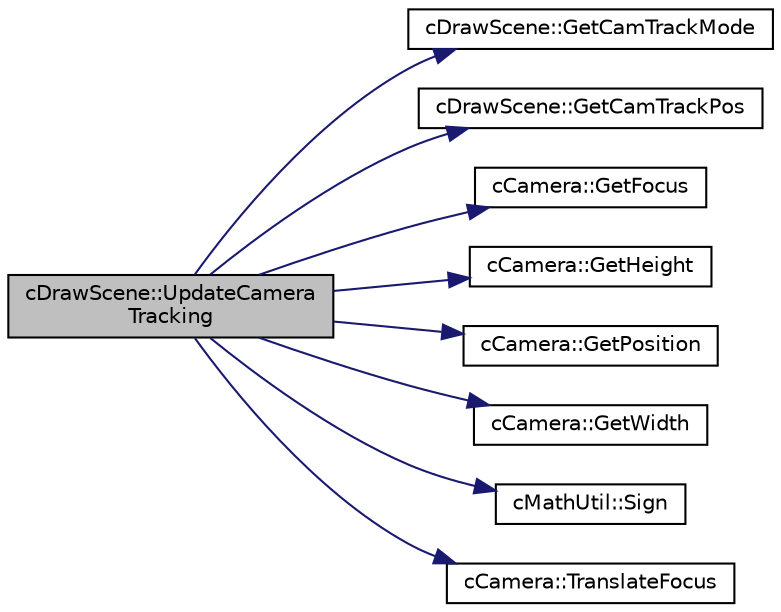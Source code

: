digraph "cDrawScene::UpdateCameraTracking"
{
 // LATEX_PDF_SIZE
  edge [fontname="Helvetica",fontsize="10",labelfontname="Helvetica",labelfontsize="10"];
  node [fontname="Helvetica",fontsize="10",shape=record];
  rankdir="LR";
  Node1 [label="cDrawScene::UpdateCamera\lTracking",height=0.2,width=0.4,color="black", fillcolor="grey75", style="filled", fontcolor="black",tooltip=" "];
  Node1 -> Node2 [color="midnightblue",fontsize="10",style="solid",fontname="Helvetica"];
  Node2 [label="cDrawScene::GetCamTrackMode",height=0.2,width=0.4,color="black", fillcolor="white", style="filled",URL="$classc_draw_scene.html#a8156f751ddadb5670a15381a955b3e88",tooltip=" "];
  Node1 -> Node3 [color="midnightblue",fontsize="10",style="solid",fontname="Helvetica"];
  Node3 [label="cDrawScene::GetCamTrackPos",height=0.2,width=0.4,color="black", fillcolor="white", style="filled",URL="$classc_draw_scene.html#a7055709925cf61e5177ba09e9a4cc235",tooltip=" "];
  Node1 -> Node4 [color="midnightblue",fontsize="10",style="solid",fontname="Helvetica"];
  Node4 [label="cCamera::GetFocus",height=0.2,width=0.4,color="black", fillcolor="white", style="filled",URL="$classc_camera.html#a0aa751bcd1e56af7c9ce41fd9ee297e1",tooltip=" "];
  Node1 -> Node5 [color="midnightblue",fontsize="10",style="solid",fontname="Helvetica"];
  Node5 [label="cCamera::GetHeight",height=0.2,width=0.4,color="black", fillcolor="white", style="filled",URL="$classc_camera.html#aa919c339ff1ddcba1d9e82196674f1a5",tooltip=" "];
  Node1 -> Node6 [color="midnightblue",fontsize="10",style="solid",fontname="Helvetica"];
  Node6 [label="cCamera::GetPosition",height=0.2,width=0.4,color="black", fillcolor="white", style="filled",URL="$classc_camera.html#ae717c0a2129047f1fc0a8860237056ae",tooltip=" "];
  Node1 -> Node7 [color="midnightblue",fontsize="10",style="solid",fontname="Helvetica"];
  Node7 [label="cCamera::GetWidth",height=0.2,width=0.4,color="black", fillcolor="white", style="filled",URL="$classc_camera.html#ae7dfa3e815f4ddd27b2cb32203b65f21",tooltip=" "];
  Node1 -> Node8 [color="midnightblue",fontsize="10",style="solid",fontname="Helvetica"];
  Node8 [label="cMathUtil::Sign",height=0.2,width=0.4,color="black", fillcolor="white", style="filled",URL="$classc_math_util.html#a39fa02c48b4a07d65c20aa37a639ce20",tooltip=" "];
  Node1 -> Node9 [color="midnightblue",fontsize="10",style="solid",fontname="Helvetica"];
  Node9 [label="cCamera::TranslateFocus",height=0.2,width=0.4,color="black", fillcolor="white", style="filled",URL="$classc_camera.html#ab6d3e9004d131648eae02c7fcfb09ca0",tooltip=" "];
}
